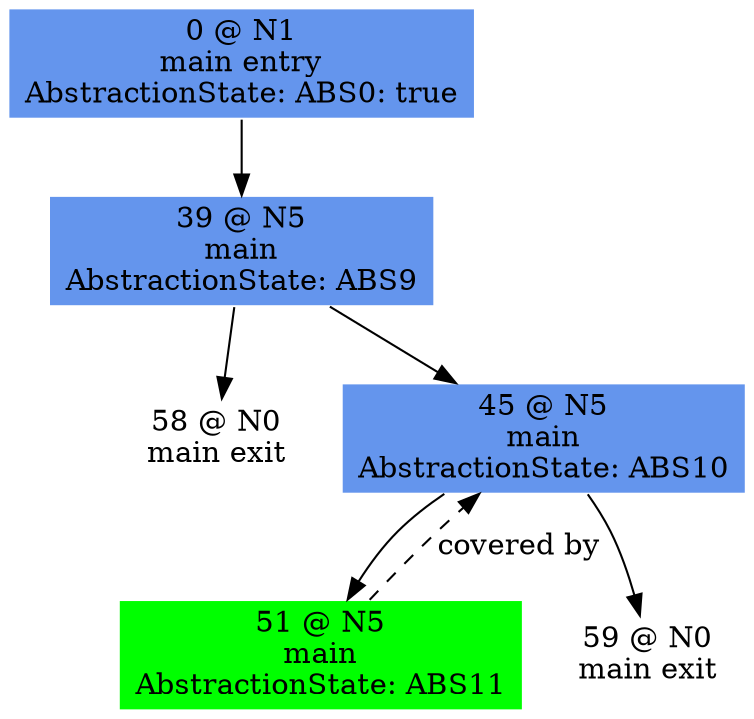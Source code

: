 digraph ARG {
node [style="filled" shape="box" color="white"]
0 [fillcolor="cornflowerblue" label="0 @ N1\nmain entry\nAbstractionState: ABS0: true\n" id="0"]
39 [fillcolor="cornflowerblue" label="39 @ N5\nmain\nAbstractionState: ABS9\n" id="39"]
58 [label="58 @ N0\nmain exit\n" id="58"]
45 [fillcolor="cornflowerblue" label="45 @ N5\nmain\nAbstractionState: ABS10\n" id="45"]
51 [fillcolor="green" label="51 @ N5\nmain\nAbstractionState: ABS11\n" id="51"]
59 [label="59 @ N0\nmain exit\n" id="59"]
0 -> 39 []
39 -> 45 []
39 -> 58 []
51 -> 45 [style="dashed" weight="0" label="covered by"]
45 -> 59 []
45 -> 51 []
}
